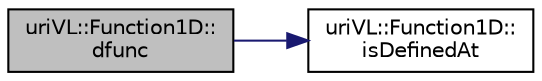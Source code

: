 digraph "uriVL::Function1D::dfunc"
{
  edge [fontname="Helvetica",fontsize="10",labelfontname="Helvetica",labelfontsize="10"];
  node [fontname="Helvetica",fontsize="10",shape=record];
  rankdir="LR";
  Node1 [label="uriVL::Function1D::\ldfunc",height=0.2,width=0.4,color="black", fillcolor="grey75", style="filled", fontcolor="black"];
  Node1 -> Node2 [color="midnightblue",fontsize="10",style="solid",fontname="Helvetica"];
  Node2 [label="uriVL::Function1D::\lisDefinedAt",height=0.2,width=0.4,color="black", fillcolor="white", style="filled",URL="$classuriVL_1_1Function1D.html#a2549e61d96f0afd658ed3e6b2a95efbf",tooltip="Indicates whther a point is within the domain of definition of this function. "];
}
